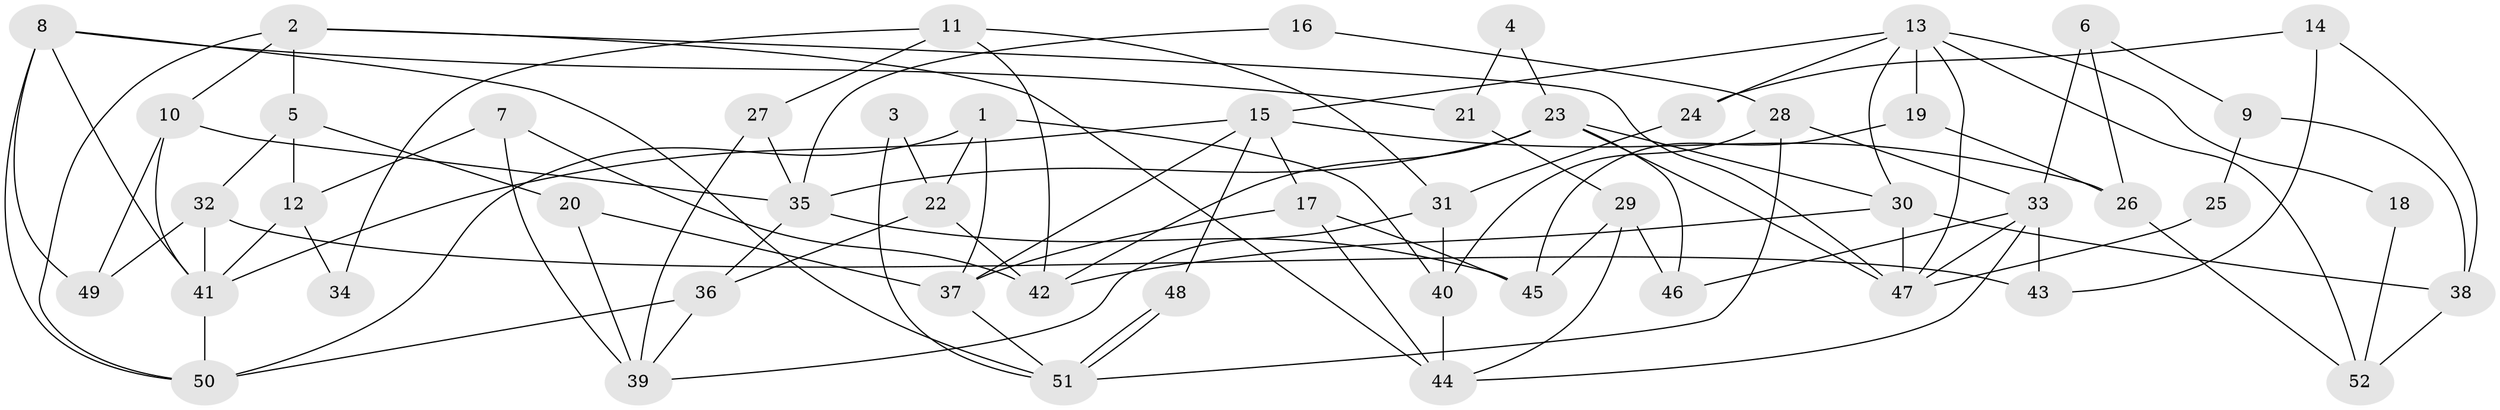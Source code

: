 // coarse degree distribution, {7: 0.06451612903225806, 8: 0.06451612903225806, 4: 0.25806451612903225, 2: 0.06451612903225806, 6: 0.2903225806451613, 5: 0.1935483870967742, 3: 0.06451612903225806}
// Generated by graph-tools (version 1.1) at 2025/52/02/27/25 19:52:02]
// undirected, 52 vertices, 104 edges
graph export_dot {
graph [start="1"]
  node [color=gray90,style=filled];
  1;
  2;
  3;
  4;
  5;
  6;
  7;
  8;
  9;
  10;
  11;
  12;
  13;
  14;
  15;
  16;
  17;
  18;
  19;
  20;
  21;
  22;
  23;
  24;
  25;
  26;
  27;
  28;
  29;
  30;
  31;
  32;
  33;
  34;
  35;
  36;
  37;
  38;
  39;
  40;
  41;
  42;
  43;
  44;
  45;
  46;
  47;
  48;
  49;
  50;
  51;
  52;
  1 -- 37;
  1 -- 50;
  1 -- 22;
  1 -- 40;
  2 -- 5;
  2 -- 50;
  2 -- 10;
  2 -- 44;
  2 -- 47;
  3 -- 51;
  3 -- 22;
  4 -- 21;
  4 -- 23;
  5 -- 20;
  5 -- 32;
  5 -- 12;
  6 -- 33;
  6 -- 26;
  6 -- 9;
  7 -- 12;
  7 -- 42;
  7 -- 39;
  8 -- 51;
  8 -- 50;
  8 -- 21;
  8 -- 41;
  8 -- 49;
  9 -- 38;
  9 -- 25;
  10 -- 41;
  10 -- 35;
  10 -- 49;
  11 -- 27;
  11 -- 31;
  11 -- 34;
  11 -- 42;
  12 -- 41;
  12 -- 34;
  13 -- 30;
  13 -- 15;
  13 -- 18;
  13 -- 19;
  13 -- 24;
  13 -- 47;
  13 -- 52;
  14 -- 24;
  14 -- 43;
  14 -- 38;
  15 -- 26;
  15 -- 17;
  15 -- 37;
  15 -- 41;
  15 -- 48;
  16 -- 35;
  16 -- 28;
  17 -- 45;
  17 -- 37;
  17 -- 44;
  18 -- 52;
  19 -- 45;
  19 -- 26;
  20 -- 39;
  20 -- 37;
  21 -- 29;
  22 -- 42;
  22 -- 36;
  23 -- 47;
  23 -- 30;
  23 -- 35;
  23 -- 42;
  23 -- 46;
  24 -- 31;
  25 -- 47;
  26 -- 52;
  27 -- 39;
  27 -- 35;
  28 -- 33;
  28 -- 40;
  28 -- 51;
  29 -- 44;
  29 -- 46;
  29 -- 45;
  30 -- 42;
  30 -- 47;
  30 -- 38;
  31 -- 39;
  31 -- 40;
  32 -- 49;
  32 -- 41;
  32 -- 43;
  33 -- 47;
  33 -- 44;
  33 -- 43;
  33 -- 46;
  35 -- 36;
  35 -- 45;
  36 -- 39;
  36 -- 50;
  37 -- 51;
  38 -- 52;
  40 -- 44;
  41 -- 50;
  48 -- 51;
  48 -- 51;
}
